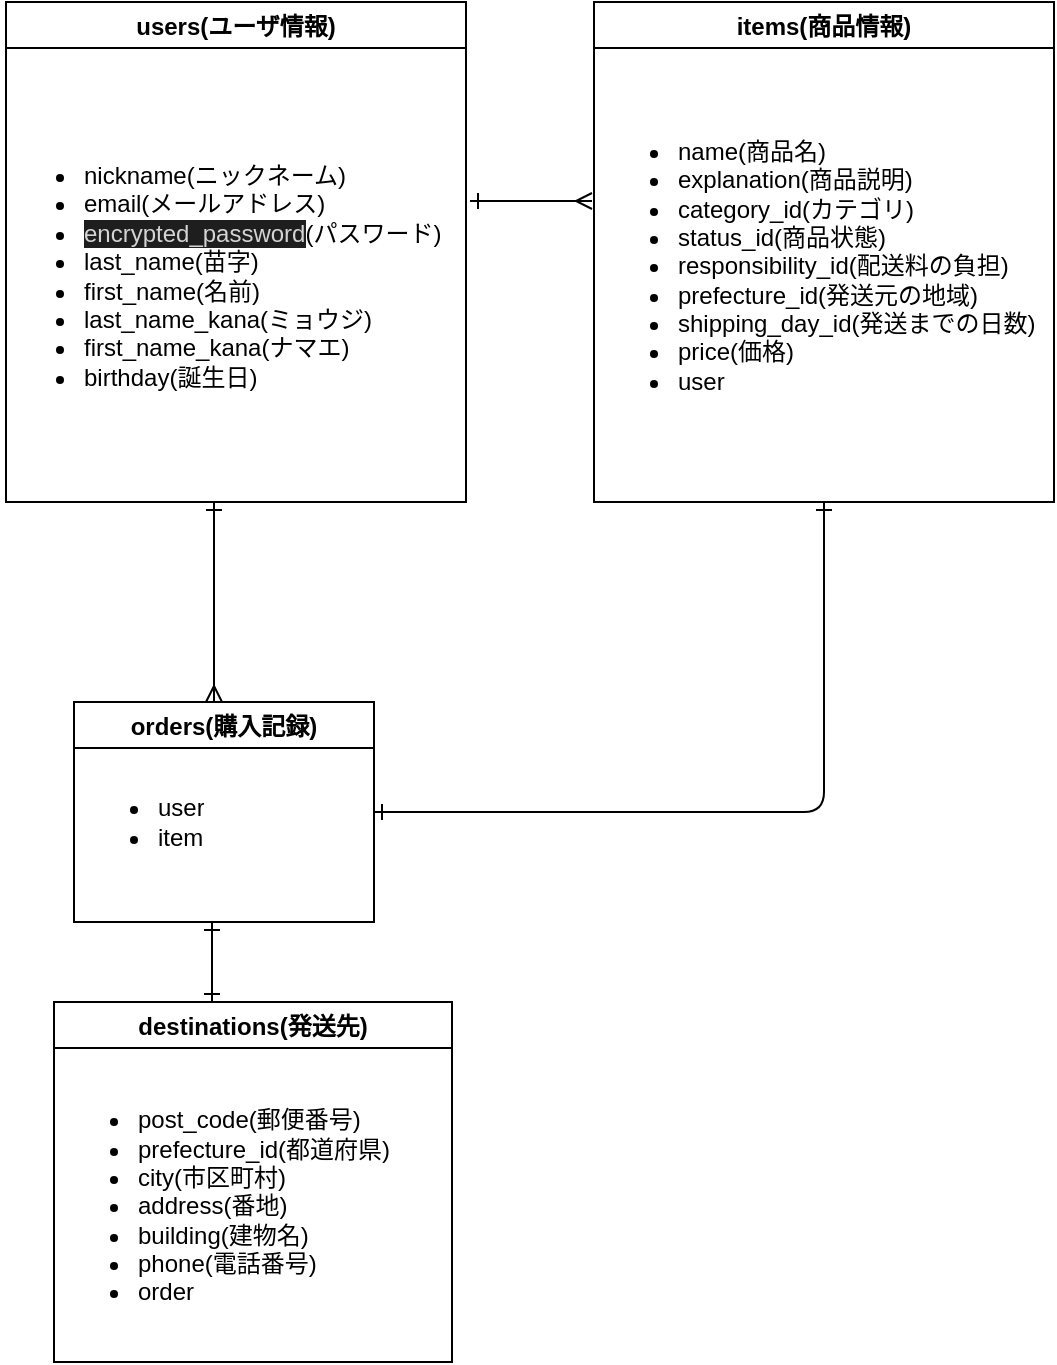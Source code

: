 <mxfile>
    <diagram id="E5t5CjChrqxxxnxys5UA" name="ページ1">
        <mxGraphModel dx="872" dy="680" grid="1" gridSize="10" guides="1" tooltips="1" connect="1" arrows="1" fold="1" page="1" pageScale="1" pageWidth="827" pageHeight="1169" math="0" shadow="0">
            <root>
                <mxCell id="0"/>
                <mxCell id="1" parent="0"/>
                <mxCell id="10" value="users(ユーザ情報)" style="swimlane;" parent="1" vertex="1">
                    <mxGeometry x="16" y="60" width="230" height="250" as="geometry"/>
                </mxCell>
                <mxCell id="14" value="&lt;ul&gt;&lt;li&gt;nickname(ニックネーム)&lt;/li&gt;&lt;li&gt;email(メールアドレス)&lt;/li&gt;&lt;li&gt;&lt;span style=&quot;background-color: rgb(30 , 30 , 30) ; color: rgb(212 , 212 , 212)&quot;&gt;encrypted_password&lt;/span&gt;(パスワード)&lt;/li&gt;&lt;li&gt;last_name(苗字)&lt;/li&gt;&lt;li&gt;first_name(名前)&lt;/li&gt;&lt;li&gt;last_name_kana(ミョウジ)&lt;/li&gt;&lt;li&gt;first_name_kana(ナマエ)&lt;/li&gt;&lt;li&gt;birthday(誕生日)&lt;/li&gt;&lt;/ul&gt;" style="text;strokeColor=none;fillColor=none;html=1;whiteSpace=wrap;verticalAlign=middle;overflow=hidden;" parent="10" vertex="1">
                    <mxGeometry x="-3" y="23" width="230" height="227" as="geometry"/>
                </mxCell>
                <mxCell id="15" value="items(商品情報)" style="swimlane;fillColor=none;" parent="1" vertex="1">
                    <mxGeometry x="310" y="60" width="230" height="250" as="geometry"/>
                </mxCell>
                <mxCell id="16" value="&lt;ul&gt;&lt;li&gt;name(商品名)&lt;/li&gt;&lt;li&gt;explanation(商品説明)&lt;br&gt;&lt;/li&gt;&lt;li&gt;category_id(カテゴリ)&lt;br&gt;&lt;/li&gt;&lt;li&gt;status_id(商品状態)&lt;/li&gt;&lt;li&gt;responsibility_id(配送料の負担)&lt;/li&gt;&lt;li&gt;prefecture_id(発送元の地域)&lt;/li&gt;&lt;li&gt;shipping_day_id(発送までの日数)&lt;/li&gt;&lt;li&gt;price(価格)&lt;/li&gt;&lt;li&gt;user&lt;/li&gt;&lt;/ul&gt;" style="text;strokeColor=none;fillColor=none;html=1;whiteSpace=wrap;verticalAlign=middle;overflow=hidden;" parent="15" vertex="1">
                    <mxGeometry y="23" width="230" height="217" as="geometry"/>
                </mxCell>
                <mxCell id="18" value="orders(購入記録)" style="swimlane;fillColor=none;" parent="1" vertex="1">
                    <mxGeometry x="50" y="410" width="150" height="110" as="geometry"/>
                </mxCell>
                <mxCell id="20" value="&lt;ul&gt;&lt;li&gt;&lt;span&gt;user&lt;/span&gt;&lt;br&gt;&lt;/li&gt;&lt;li&gt;item&lt;/li&gt;&lt;/ul&gt;" style="text;strokeColor=none;fillColor=none;html=1;whiteSpace=wrap;verticalAlign=middle;overflow=hidden;" parent="18" vertex="1">
                    <mxGeometry y="21.5" width="140" height="77" as="geometry"/>
                </mxCell>
                <mxCell id="23" value="destinations(発送先)" style="swimlane;fillColor=none;startSize=23;" parent="1" vertex="1">
                    <mxGeometry x="40" y="560" width="199" height="180" as="geometry"/>
                </mxCell>
                <mxCell id="24" value="&lt;ul&gt;&lt;li&gt;post_code(郵便番号)&lt;/li&gt;&lt;li&gt;prefecture_id(都道府県)&lt;br&gt;&lt;/li&gt;&lt;li&gt;city(市区町村)&lt;/li&gt;&lt;li&gt;address(番地)&lt;/li&gt;&lt;li&gt;building(建物名)&lt;/li&gt;&lt;li&gt;phone(電話番号)&lt;/li&gt;&lt;li&gt;order&lt;/li&gt;&lt;/ul&gt;" style="text;strokeColor=none;fillColor=none;html=1;whiteSpace=wrap;verticalAlign=middle;overflow=hidden;" parent="23" vertex="1">
                    <mxGeometry y="23" width="180" height="157" as="geometry"/>
                </mxCell>
                <mxCell id="33" style="edgeStyle=none;html=1;entryX=1.013;entryY=0.357;entryDx=0;entryDy=0;endArrow=ERone;endFill=0;startArrow=ERmany;startFill=0;entryPerimeter=0;" parent="1" edge="1">
                    <mxGeometry relative="1" as="geometry">
                        <mxPoint x="309.01" y="159.5" as="sourcePoint"/>
                        <mxPoint x="248.0" y="159.539" as="targetPoint"/>
                    </mxGeometry>
                </mxCell>
                <mxCell id="35" style="edgeStyle=none;html=1;endArrow=ERone;endFill=0;startArrow=ERmany;startFill=0;exitX=0.426;exitY=0;exitDx=0;exitDy=0;exitPerimeter=0;" parent="1" edge="1">
                    <mxGeometry relative="1" as="geometry">
                        <mxPoint x="120" y="410" as="sourcePoint"/>
                        <mxPoint x="120" y="310" as="targetPoint"/>
                        <Array as="points"/>
                    </mxGeometry>
                </mxCell>
                <mxCell id="37" style="edgeStyle=none;html=1;endArrow=ERone;endFill=0;startArrow=ERone;startFill=0;exitX=1;exitY=0.5;exitDx=0;exitDy=0;entryX=0.5;entryY=1;entryDx=0;entryDy=0;" parent="1" source="18" target="15" edge="1">
                    <mxGeometry relative="1" as="geometry">
                        <mxPoint x="664.5" y="410" as="sourcePoint"/>
                        <mxPoint x="664.5" y="310" as="targetPoint"/>
                        <Array as="points">
                            <mxPoint x="425" y="465"/>
                        </Array>
                    </mxGeometry>
                </mxCell>
                <mxCell id="38" style="edgeStyle=none;html=1;endArrow=ERone;endFill=0;startArrow=ERone;startFill=0;" parent="1" edge="1">
                    <mxGeometry relative="1" as="geometry">
                        <mxPoint x="119" y="560" as="sourcePoint"/>
                        <mxPoint x="119" y="520" as="targetPoint"/>
                        <Array as="points">
                            <mxPoint x="119" y="540"/>
                        </Array>
                    </mxGeometry>
                </mxCell>
            </root>
        </mxGraphModel>
    </diagram>
</mxfile>